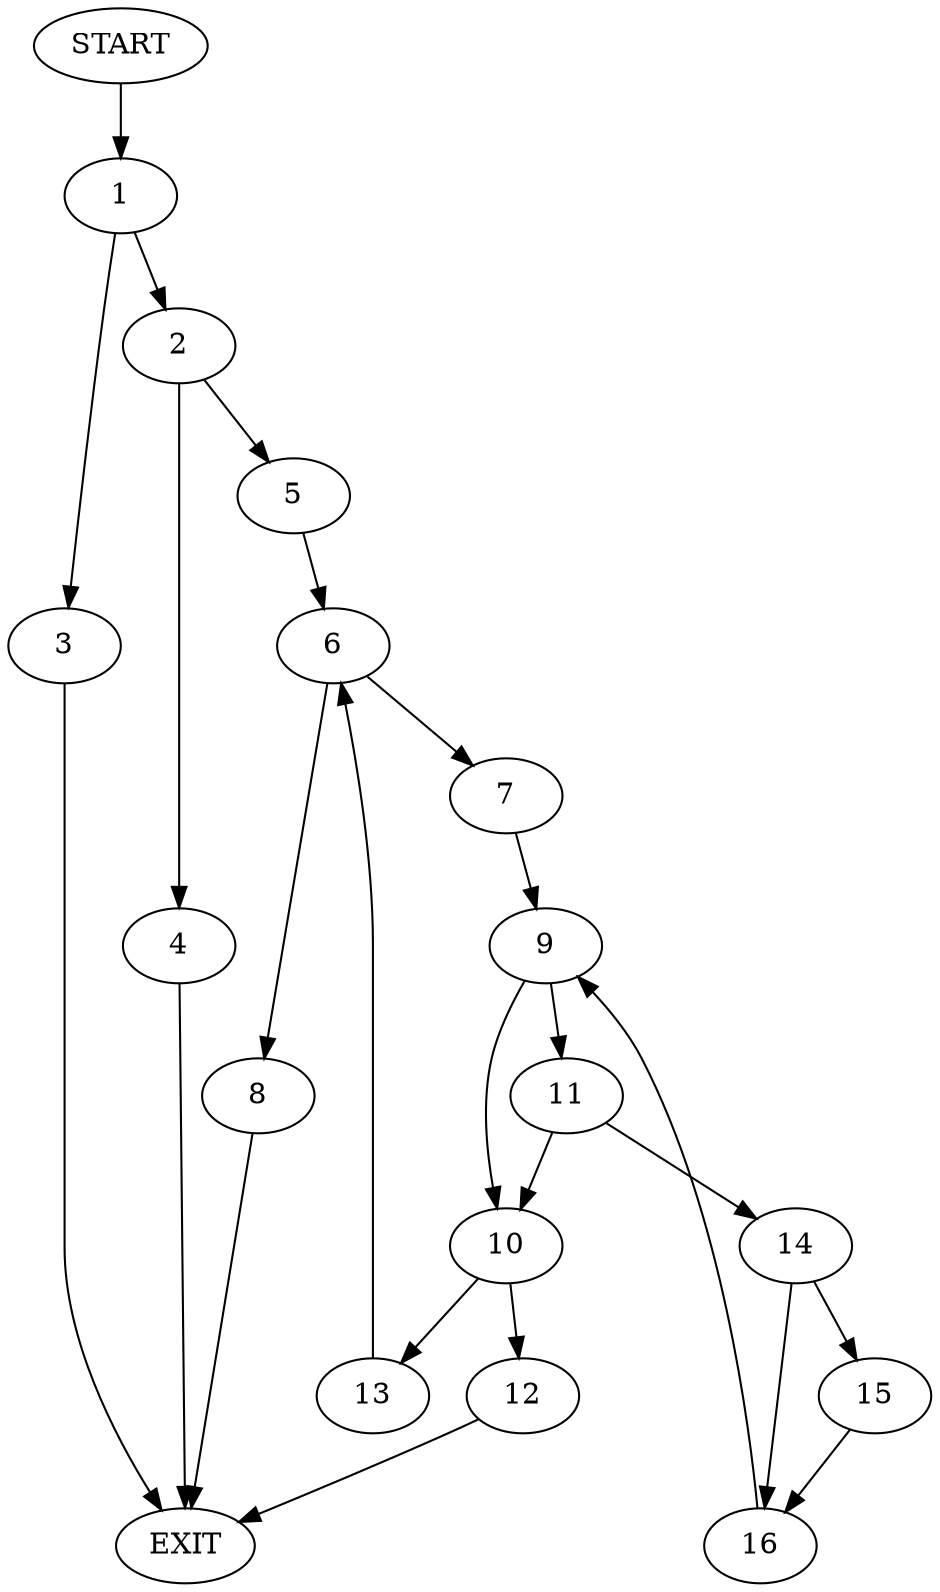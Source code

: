 digraph {
0 [label="START"]
17 [label="EXIT"]
0 -> 1
1 -> 2
1 -> 3
3 -> 17
2 -> 4
2 -> 5
4 -> 17
5 -> 6
6 -> 7
6 -> 8
8 -> 17
7 -> 9
9 -> 10
9 -> 11
10 -> 12
10 -> 13
11 -> 10
11 -> 14
14 -> 15
14 -> 16
15 -> 16
16 -> 9
12 -> 17
13 -> 6
}
